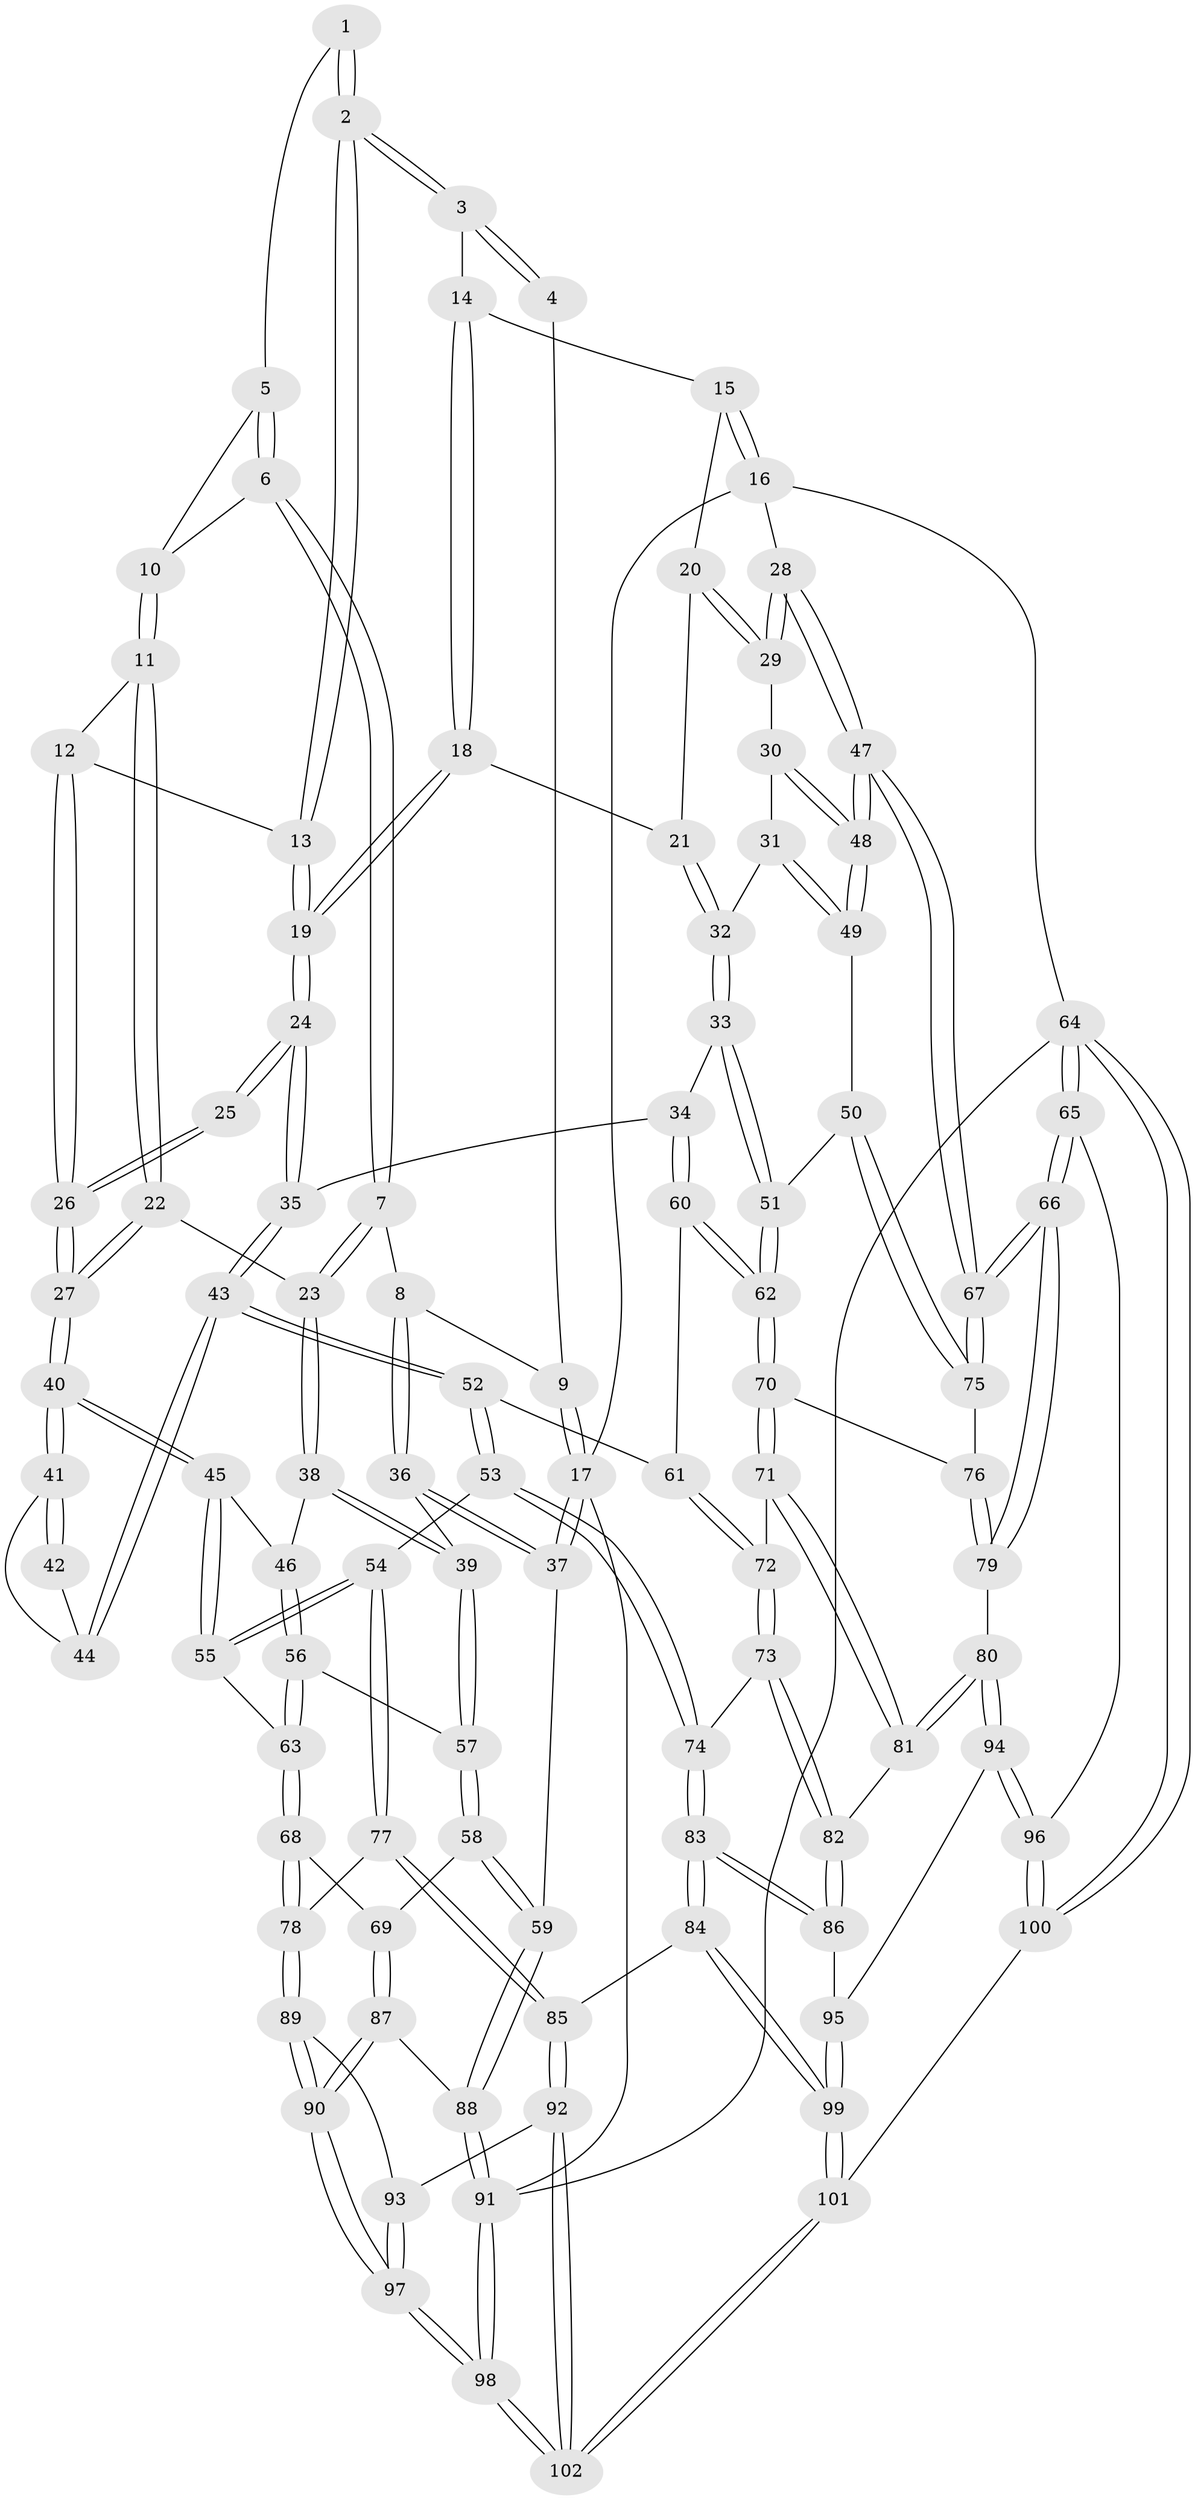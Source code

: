 // coarse degree distribution, {3: 0.2549019607843137, 5: 0.09803921568627451, 4: 0.6274509803921569, 2: 0.0196078431372549}
// Generated by graph-tools (version 1.1) at 2025/38/03/04/25 23:38:26]
// undirected, 102 vertices, 252 edges
graph export_dot {
  node [color=gray90,style=filled];
  1 [pos="+0.32971042905226927+0"];
  2 [pos="+0.49667950001447575+0.07568792237966869"];
  3 [pos="+0.6678525484611209+0"];
  4 [pos="+0.2835129613755778+0"];
  5 [pos="+0.3298330381532418+0"];
  6 [pos="+0.28525675287339936+0.11352779960453346"];
  7 [pos="+0.21223184901371728+0.17805317781583355"];
  8 [pos="+0.15614009316782657+0.16581266378978077"];
  9 [pos="+0.1549405434637403+0"];
  10 [pos="+0.39142980960773216+0.08500316020296145"];
  11 [pos="+0.4298714620009242+0.10958670163729958"];
  12 [pos="+0.43629824542348355+0.10872688742266867"];
  13 [pos="+0.4938816532452187+0.08355738881984157"];
  14 [pos="+0.7991007280585529+0"];
  15 [pos="+0.8741034748548365+0"];
  16 [pos="+1+0"];
  17 [pos="+0+0"];
  18 [pos="+0.6234384515849432+0.20193829458772175"];
  19 [pos="+0.6143727577565723+0.21083735745294457"];
  20 [pos="+0.8407458195593898+0.14866290381568742"];
  21 [pos="+0.800312091211016+0.18757043782832072"];
  22 [pos="+0.3514337875700788+0.24836382402742427"];
  23 [pos="+0.2804856993771136+0.23132951635433008"];
  24 [pos="+0.6085084596504311+0.2328045872974985"];
  25 [pos="+0.5604847632548366+0.24619331202463654"];
  26 [pos="+0.4897400642780016+0.23888736048518752"];
  27 [pos="+0.37476621066531696+0.2703452012631092"];
  28 [pos="+1+0.21543628174186316"];
  29 [pos="+0.9236747080029545+0.24014100485159237"];
  30 [pos="+0.8861793955344582+0.3134991260783814"];
  31 [pos="+0.8677231920558995+0.3259542177639417"];
  32 [pos="+0.7802567674504485+0.3339158111668108"];
  33 [pos="+0.7555417931672156+0.3518358809763905"];
  34 [pos="+0.7379442706949231+0.34975382522260756"];
  35 [pos="+0.6553107060384779+0.3269468430340703"];
  36 [pos="+0.07220116003044895+0.2157637315139268"];
  37 [pos="+0+0.25179431910485794"];
  38 [pos="+0.2535615283163192+0.3375632874755477"];
  39 [pos="+0.16228309284233308+0.3801346144526776"];
  40 [pos="+0.398205182173647+0.3625551488228947"];
  41 [pos="+0.4284029140470926+0.36200111920332667"];
  42 [pos="+0.5271820378319371+0.29279385968655797"];
  43 [pos="+0.5809606722141325+0.43937472830822466"];
  44 [pos="+0.5108366436998188+0.38585603027816967"];
  45 [pos="+0.3822362289930684+0.40003723544450026"];
  46 [pos="+0.2875189663737247+0.3974620364236465"];
  47 [pos="+1+0.4680294580805837"];
  48 [pos="+1+0.45040849418103746"];
  49 [pos="+0.9071615705924526+0.4394226718321677"];
  50 [pos="+0.8179718145629079+0.49113894264641184"];
  51 [pos="+0.8119459084293446+0.4922561952951956"];
  52 [pos="+0.5779908987482902+0.46632428145155647"];
  53 [pos="+0.4782612101682157+0.5757119857166306"];
  54 [pos="+0.43567835276224176+0.5703856311410584"];
  55 [pos="+0.4046078183975048+0.5380345779836696"];
  56 [pos="+0.2269217302507939+0.4534924560584583"];
  57 [pos="+0.16476140873718167+0.45800851658244024"];
  58 [pos="+0.06525428796412192+0.5739954075286223"];
  59 [pos="+0+0.5333472626174883"];
  60 [pos="+0.6841587281891782+0.4952451314844453"];
  61 [pos="+0.6226650595734096+0.48647114045646206"];
  62 [pos="+0.7795699776643636+0.5428053787796857"];
  63 [pos="+0.33605667670619027+0.5319991460900108"];
  64 [pos="+1+1"];
  65 [pos="+1+0.8466379362952283"];
  66 [pos="+1+0.8332591597534004"];
  67 [pos="+1+0.5419358196245136"];
  68 [pos="+0.1390255285086016+0.6220341563030082"];
  69 [pos="+0.1063446210980661+0.6138426637170185"];
  70 [pos="+0.7775665619804936+0.5660871618064093"];
  71 [pos="+0.7592394471694119+0.5891630125508054"];
  72 [pos="+0.6742676108581771+0.6046742216883537"];
  73 [pos="+0.5976761385171242+0.651046511247671"];
  74 [pos="+0.5016431230061333+0.6033129854173228"];
  75 [pos="+0.9610373785914208+0.5649824151614301"];
  76 [pos="+0.8675267204364943+0.6227398077027487"];
  77 [pos="+0.33934936784589115+0.6953507498482049"];
  78 [pos="+0.2781640063271302+0.7104514162627954"];
  79 [pos="+0.9092125908084437+0.7625539097780107"];
  80 [pos="+0.8876952453221859+0.7680831998553446"];
  81 [pos="+0.7559438109506423+0.717027908839473"];
  82 [pos="+0.6570021053484537+0.7718299935768789"];
  83 [pos="+0.4867036025896149+0.8381871715100856"];
  84 [pos="+0.47340856384922453+0.8509130175530945"];
  85 [pos="+0.4495072795221429+0.8546894354006724"];
  86 [pos="+0.6525565005318897+0.7863968841809362"];
  87 [pos="+0.10136038111903257+0.8204841059255962"];
  88 [pos="+0+0.6345667677865758"];
  89 [pos="+0.26784418854946024+0.7488223013360822"];
  90 [pos="+0.10598900292972+0.864372998085746"];
  91 [pos="+0+1"];
  92 [pos="+0.3825859810624835+0.9092505316006173"];
  93 [pos="+0.2899940562466659+0.850496491673687"];
  94 [pos="+0.8183455232682323+0.8531060326837819"];
  95 [pos="+0.6908857669616187+0.8597623132954912"];
  96 [pos="+0.8347631978191998+0.9368705161181495"];
  97 [pos="+0.09548281048190901+0.920173759820953"];
  98 [pos="+0+1"];
  99 [pos="+0.6634604508538292+1"];
  100 [pos="+0.7147679152002268+1"];
  101 [pos="+0.6872727868241181+1"];
  102 [pos="+0.2757424982094325+1"];
  1 -- 2;
  1 -- 2;
  1 -- 5;
  2 -- 3;
  2 -- 3;
  2 -- 13;
  2 -- 13;
  3 -- 4;
  3 -- 4;
  3 -- 14;
  4 -- 9;
  5 -- 6;
  5 -- 6;
  5 -- 10;
  6 -- 7;
  6 -- 7;
  6 -- 10;
  7 -- 8;
  7 -- 23;
  7 -- 23;
  8 -- 9;
  8 -- 36;
  8 -- 36;
  9 -- 17;
  9 -- 17;
  10 -- 11;
  10 -- 11;
  11 -- 12;
  11 -- 22;
  11 -- 22;
  12 -- 13;
  12 -- 26;
  12 -- 26;
  13 -- 19;
  13 -- 19;
  14 -- 15;
  14 -- 18;
  14 -- 18;
  15 -- 16;
  15 -- 16;
  15 -- 20;
  16 -- 17;
  16 -- 28;
  16 -- 64;
  17 -- 37;
  17 -- 37;
  17 -- 91;
  18 -- 19;
  18 -- 19;
  18 -- 21;
  19 -- 24;
  19 -- 24;
  20 -- 21;
  20 -- 29;
  20 -- 29;
  21 -- 32;
  21 -- 32;
  22 -- 23;
  22 -- 27;
  22 -- 27;
  23 -- 38;
  23 -- 38;
  24 -- 25;
  24 -- 25;
  24 -- 35;
  24 -- 35;
  25 -- 26;
  25 -- 26;
  26 -- 27;
  26 -- 27;
  27 -- 40;
  27 -- 40;
  28 -- 29;
  28 -- 29;
  28 -- 47;
  28 -- 47;
  29 -- 30;
  30 -- 31;
  30 -- 48;
  30 -- 48;
  31 -- 32;
  31 -- 49;
  31 -- 49;
  32 -- 33;
  32 -- 33;
  33 -- 34;
  33 -- 51;
  33 -- 51;
  34 -- 35;
  34 -- 60;
  34 -- 60;
  35 -- 43;
  35 -- 43;
  36 -- 37;
  36 -- 37;
  36 -- 39;
  37 -- 59;
  38 -- 39;
  38 -- 39;
  38 -- 46;
  39 -- 57;
  39 -- 57;
  40 -- 41;
  40 -- 41;
  40 -- 45;
  40 -- 45;
  41 -- 42;
  41 -- 42;
  41 -- 44;
  42 -- 44;
  43 -- 44;
  43 -- 44;
  43 -- 52;
  43 -- 52;
  45 -- 46;
  45 -- 55;
  45 -- 55;
  46 -- 56;
  46 -- 56;
  47 -- 48;
  47 -- 48;
  47 -- 67;
  47 -- 67;
  48 -- 49;
  48 -- 49;
  49 -- 50;
  50 -- 51;
  50 -- 75;
  50 -- 75;
  51 -- 62;
  51 -- 62;
  52 -- 53;
  52 -- 53;
  52 -- 61;
  53 -- 54;
  53 -- 74;
  53 -- 74;
  54 -- 55;
  54 -- 55;
  54 -- 77;
  54 -- 77;
  55 -- 63;
  56 -- 57;
  56 -- 63;
  56 -- 63;
  57 -- 58;
  57 -- 58;
  58 -- 59;
  58 -- 59;
  58 -- 69;
  59 -- 88;
  59 -- 88;
  60 -- 61;
  60 -- 62;
  60 -- 62;
  61 -- 72;
  61 -- 72;
  62 -- 70;
  62 -- 70;
  63 -- 68;
  63 -- 68;
  64 -- 65;
  64 -- 65;
  64 -- 100;
  64 -- 100;
  64 -- 91;
  65 -- 66;
  65 -- 66;
  65 -- 96;
  66 -- 67;
  66 -- 67;
  66 -- 79;
  66 -- 79;
  67 -- 75;
  67 -- 75;
  68 -- 69;
  68 -- 78;
  68 -- 78;
  69 -- 87;
  69 -- 87;
  70 -- 71;
  70 -- 71;
  70 -- 76;
  71 -- 72;
  71 -- 81;
  71 -- 81;
  72 -- 73;
  72 -- 73;
  73 -- 74;
  73 -- 82;
  73 -- 82;
  74 -- 83;
  74 -- 83;
  75 -- 76;
  76 -- 79;
  76 -- 79;
  77 -- 78;
  77 -- 85;
  77 -- 85;
  78 -- 89;
  78 -- 89;
  79 -- 80;
  80 -- 81;
  80 -- 81;
  80 -- 94;
  80 -- 94;
  81 -- 82;
  82 -- 86;
  82 -- 86;
  83 -- 84;
  83 -- 84;
  83 -- 86;
  83 -- 86;
  84 -- 85;
  84 -- 99;
  84 -- 99;
  85 -- 92;
  85 -- 92;
  86 -- 95;
  87 -- 88;
  87 -- 90;
  87 -- 90;
  88 -- 91;
  88 -- 91;
  89 -- 90;
  89 -- 90;
  89 -- 93;
  90 -- 97;
  90 -- 97;
  91 -- 98;
  91 -- 98;
  92 -- 93;
  92 -- 102;
  92 -- 102;
  93 -- 97;
  93 -- 97;
  94 -- 95;
  94 -- 96;
  94 -- 96;
  95 -- 99;
  95 -- 99;
  96 -- 100;
  96 -- 100;
  97 -- 98;
  97 -- 98;
  98 -- 102;
  98 -- 102;
  99 -- 101;
  99 -- 101;
  100 -- 101;
  101 -- 102;
  101 -- 102;
}
